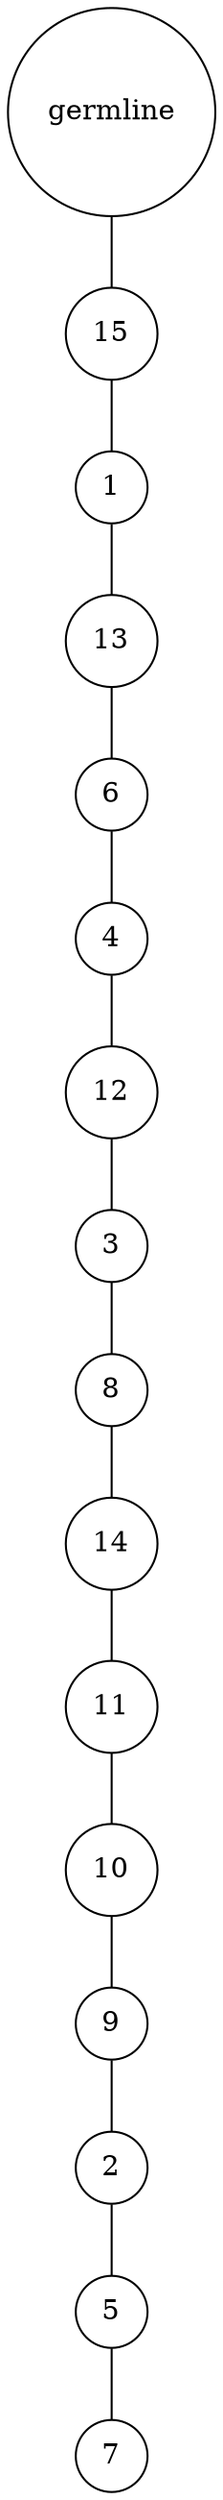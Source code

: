 graph {
	rankdir=UD;
	splines=line;
	node [shape=circle]
	"0x7f1a4b094f10" [label="germline"];
	"0x7f1a4b094f40" [label="15"];
	"0x7f1a4b094f10" -- "0x7f1a4b094f40" ;
	"0x7f1a4b094f70" [label="1"];
	"0x7f1a4b094f40" -- "0x7f1a4b094f70" ;
	"0x7f1a4b094fa0" [label="13"];
	"0x7f1a4b094f70" -- "0x7f1a4b094fa0" ;
	"0x7f1a4b094fd0" [label="6"];
	"0x7f1a4b094fa0" -- "0x7f1a4b094fd0" ;
	"0x7f1a75ca6040" [label="4"];
	"0x7f1a4b094fd0" -- "0x7f1a75ca6040" ;
	"0x7f1a75ca6070" [label="12"];
	"0x7f1a75ca6040" -- "0x7f1a75ca6070" ;
	"0x7f1a75ca60a0" [label="3"];
	"0x7f1a75ca6070" -- "0x7f1a75ca60a0" ;
	"0x7f1a75ca60d0" [label="8"];
	"0x7f1a75ca60a0" -- "0x7f1a75ca60d0" ;
	"0x7f1a75ca6100" [label="14"];
	"0x7f1a75ca60d0" -- "0x7f1a75ca6100" ;
	"0x7f1a75ca6130" [label="11"];
	"0x7f1a75ca6100" -- "0x7f1a75ca6130" ;
	"0x7f1a75ca6160" [label="10"];
	"0x7f1a75ca6130" -- "0x7f1a75ca6160" ;
	"0x7f1a75ca6190" [label="9"];
	"0x7f1a75ca6160" -- "0x7f1a75ca6190" ;
	"0x7f1a75ca61c0" [label="2"];
	"0x7f1a75ca6190" -- "0x7f1a75ca61c0" ;
	"0x7f1a75ca61f0" [label="5"];
	"0x7f1a75ca61c0" -- "0x7f1a75ca61f0" ;
	"0x7f1a75ca6220" [label="7"];
	"0x7f1a75ca61f0" -- "0x7f1a75ca6220" ;
}
